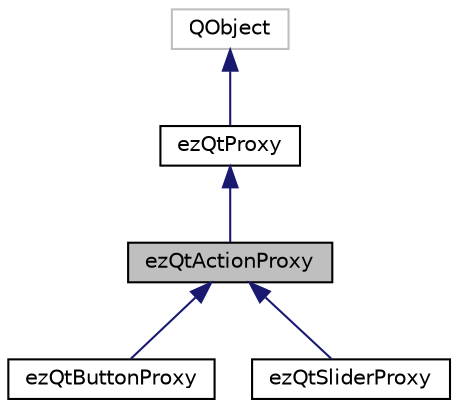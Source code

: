 digraph "ezQtActionProxy"
{
 // LATEX_PDF_SIZE
  edge [fontname="Helvetica",fontsize="10",labelfontname="Helvetica",labelfontsize="10"];
  node [fontname="Helvetica",fontsize="10",shape=record];
  Node1 [label="ezQtActionProxy",height=0.2,width=0.4,color="black", fillcolor="grey75", style="filled", fontcolor="black",tooltip=" "];
  Node2 -> Node1 [dir="back",color="midnightblue",fontsize="10",style="solid",fontname="Helvetica"];
  Node2 [label="ezQtProxy",height=0.2,width=0.4,color="black", fillcolor="white", style="filled",URL="$dd/d73/classez_qt_proxy.htm",tooltip=" "];
  Node3 -> Node2 [dir="back",color="midnightblue",fontsize="10",style="solid",fontname="Helvetica"];
  Node3 [label="QObject",height=0.2,width=0.4,color="grey75", fillcolor="white", style="filled",tooltip=" "];
  Node1 -> Node4 [dir="back",color="midnightblue",fontsize="10",style="solid",fontname="Helvetica"];
  Node4 [label="ezQtButtonProxy",height=0.2,width=0.4,color="black", fillcolor="white", style="filled",URL="$db/d9b/classez_qt_button_proxy.htm",tooltip=" "];
  Node1 -> Node5 [dir="back",color="midnightblue",fontsize="10",style="solid",fontname="Helvetica"];
  Node5 [label="ezQtSliderProxy",height=0.2,width=0.4,color="black", fillcolor="white", style="filled",URL="$da/d7b/classez_qt_slider_proxy.htm",tooltip=" "];
}

